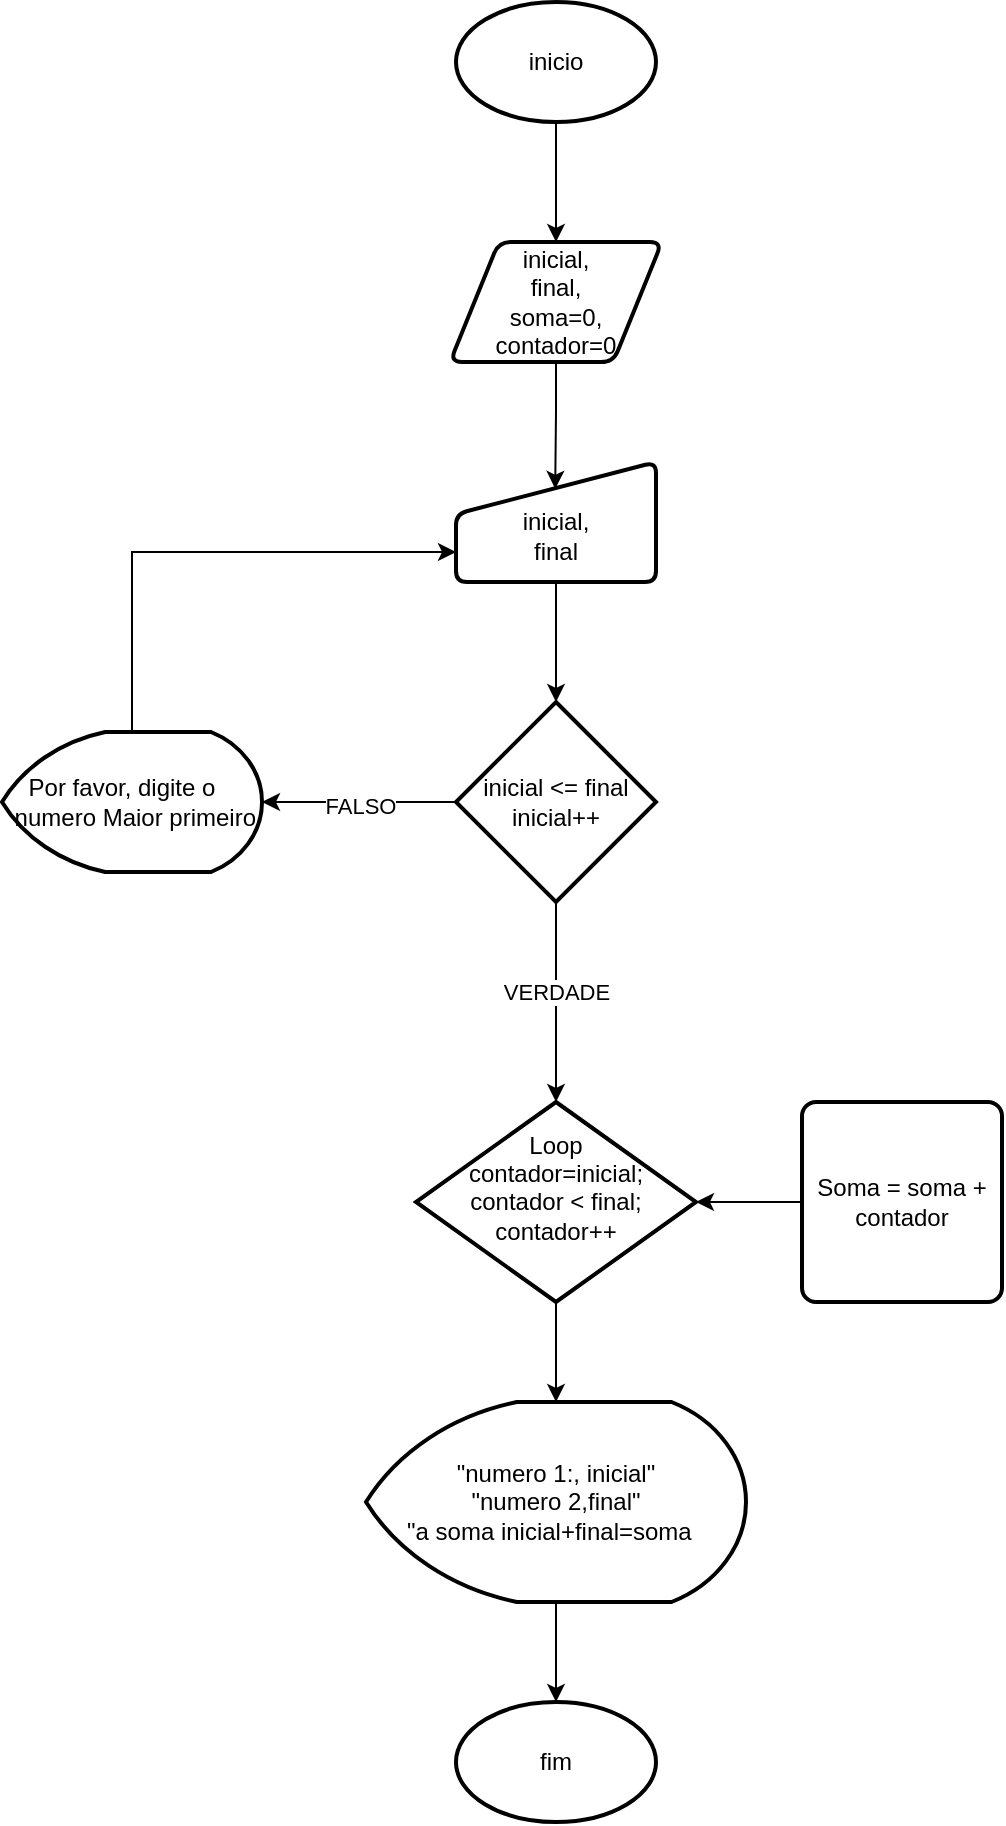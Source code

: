 <mxfile version="24.5.4" type="device">
  <diagram id="IA2UdnwlwbQNkzLpepfi" name="Página-1">
    <mxGraphModel dx="520" dy="561" grid="1" gridSize="10" guides="1" tooltips="1" connect="1" arrows="1" fold="1" page="1" pageScale="1" pageWidth="827" pageHeight="1169" math="0" shadow="0">
      <root>
        <mxCell id="0" />
        <mxCell id="1" parent="0" />
        <mxCell id="OFZFJa5lLZnfn-5Ri7tf-5" value="" style="edgeStyle=orthogonalEdgeStyle;rounded=0;orthogonalLoop=1;jettySize=auto;html=1;" edge="1" parent="1" source="OFZFJa5lLZnfn-5Ri7tf-1" target="OFZFJa5lLZnfn-5Ri7tf-2">
          <mxGeometry relative="1" as="geometry" />
        </mxCell>
        <mxCell id="OFZFJa5lLZnfn-5Ri7tf-1" value="inicio" style="strokeWidth=2;html=1;shape=mxgraph.flowchart.start_1;whiteSpace=wrap;" vertex="1" parent="1">
          <mxGeometry x="367" y="30" width="100" height="60" as="geometry" />
        </mxCell>
        <mxCell id="OFZFJa5lLZnfn-5Ri7tf-7" value="" style="edgeStyle=orthogonalEdgeStyle;rounded=0;orthogonalLoop=1;jettySize=auto;html=1;entryX=0.496;entryY=0.223;entryDx=0;entryDy=0;entryPerimeter=0;" edge="1" parent="1" source="OFZFJa5lLZnfn-5Ri7tf-2" target="OFZFJa5lLZnfn-5Ri7tf-6">
          <mxGeometry relative="1" as="geometry" />
        </mxCell>
        <mxCell id="OFZFJa5lLZnfn-5Ri7tf-2" value="inicial,&lt;div&gt;final,&lt;/div&gt;&lt;div&gt;soma=0,&lt;/div&gt;&lt;div&gt;contador=0&lt;/div&gt;" style="shape=parallelogram;html=1;strokeWidth=2;perimeter=parallelogramPerimeter;whiteSpace=wrap;rounded=1;arcSize=12;size=0.23;" vertex="1" parent="1">
          <mxGeometry x="364" y="150" width="106" height="60" as="geometry" />
        </mxCell>
        <mxCell id="OFZFJa5lLZnfn-5Ri7tf-9" value="" style="edgeStyle=orthogonalEdgeStyle;rounded=0;orthogonalLoop=1;jettySize=auto;html=1;" edge="1" parent="1" source="OFZFJa5lLZnfn-5Ri7tf-6" target="OFZFJa5lLZnfn-5Ri7tf-8">
          <mxGeometry relative="1" as="geometry" />
        </mxCell>
        <mxCell id="OFZFJa5lLZnfn-5Ri7tf-6" value="&lt;div&gt;&lt;br&gt;&lt;/div&gt;inicial,&lt;div&gt;final&lt;/div&gt;" style="html=1;strokeWidth=2;shape=manualInput;whiteSpace=wrap;rounded=1;size=26;arcSize=11;" vertex="1" parent="1">
          <mxGeometry x="367" y="260" width="100" height="60" as="geometry" />
        </mxCell>
        <mxCell id="OFZFJa5lLZnfn-5Ri7tf-12" value="" style="edgeStyle=orthogonalEdgeStyle;rounded=0;orthogonalLoop=1;jettySize=auto;html=1;" edge="1" parent="1" source="OFZFJa5lLZnfn-5Ri7tf-8" target="OFZFJa5lLZnfn-5Ri7tf-11">
          <mxGeometry relative="1" as="geometry" />
        </mxCell>
        <mxCell id="OFZFJa5lLZnfn-5Ri7tf-15" value="VERDADE" style="edgeLabel;html=1;align=center;verticalAlign=middle;resizable=0;points=[];" vertex="1" connectable="0" parent="OFZFJa5lLZnfn-5Ri7tf-12">
          <mxGeometry x="-0.096" relative="1" as="geometry">
            <mxPoint as="offset" />
          </mxGeometry>
        </mxCell>
        <mxCell id="OFZFJa5lLZnfn-5Ri7tf-18" value="" style="edgeStyle=orthogonalEdgeStyle;rounded=0;orthogonalLoop=1;jettySize=auto;html=1;" edge="1" parent="1" source="OFZFJa5lLZnfn-5Ri7tf-8" target="OFZFJa5lLZnfn-5Ri7tf-16">
          <mxGeometry relative="1" as="geometry" />
        </mxCell>
        <mxCell id="OFZFJa5lLZnfn-5Ri7tf-19" value="FALSO" style="edgeLabel;html=1;align=center;verticalAlign=middle;resizable=0;points=[];" vertex="1" connectable="0" parent="OFZFJa5lLZnfn-5Ri7tf-18">
          <mxGeometry x="-0.002" y="2" relative="1" as="geometry">
            <mxPoint as="offset" />
          </mxGeometry>
        </mxCell>
        <mxCell id="OFZFJa5lLZnfn-5Ri7tf-8" value="inicial &amp;lt;= final&lt;div&gt;inicial++&lt;/div&gt;" style="strokeWidth=2;html=1;shape=mxgraph.flowchart.decision;whiteSpace=wrap;" vertex="1" parent="1">
          <mxGeometry x="367" y="380" width="100" height="100" as="geometry" />
        </mxCell>
        <mxCell id="OFZFJa5lLZnfn-5Ri7tf-23" value="" style="edgeStyle=orthogonalEdgeStyle;rounded=0;orthogonalLoop=1;jettySize=auto;html=1;" edge="1" parent="1" source="OFZFJa5lLZnfn-5Ri7tf-11" target="OFZFJa5lLZnfn-5Ri7tf-22">
          <mxGeometry relative="1" as="geometry" />
        </mxCell>
        <mxCell id="OFZFJa5lLZnfn-5Ri7tf-11" value="Loop&lt;div&gt;&lt;span style=&quot;background-color: initial;&quot;&gt;contador=inicial;&lt;/span&gt;&lt;/div&gt;&lt;div&gt;&lt;span style=&quot;background-color: initial;&quot;&gt;contador &amp;lt; final;&lt;/span&gt;&lt;/div&gt;&lt;div&gt;&lt;span style=&quot;background-color: initial;&quot;&gt;contador++&lt;/span&gt;&lt;/div&gt;&lt;div&gt;&lt;br&gt;&lt;/div&gt;" style="strokeWidth=2;html=1;shape=mxgraph.flowchart.decision;whiteSpace=wrap;" vertex="1" parent="1">
          <mxGeometry x="347" y="580" width="140" height="100" as="geometry" />
        </mxCell>
        <mxCell id="OFZFJa5lLZnfn-5Ri7tf-17" style="edgeStyle=orthogonalEdgeStyle;rounded=0;orthogonalLoop=1;jettySize=auto;html=1;exitX=0.5;exitY=0;exitDx=0;exitDy=0;exitPerimeter=0;entryX=0;entryY=0.75;entryDx=0;entryDy=0;" edge="1" parent="1" source="OFZFJa5lLZnfn-5Ri7tf-16" target="OFZFJa5lLZnfn-5Ri7tf-6">
          <mxGeometry relative="1" as="geometry" />
        </mxCell>
        <mxCell id="OFZFJa5lLZnfn-5Ri7tf-16" value="Por favor, digite o&amp;nbsp; &amp;nbsp; &amp;nbsp;numero Maior primeiro" style="strokeWidth=2;html=1;shape=mxgraph.flowchart.display;whiteSpace=wrap;" vertex="1" parent="1">
          <mxGeometry x="140" y="395" width="130" height="70" as="geometry" />
        </mxCell>
        <mxCell id="OFZFJa5lLZnfn-5Ri7tf-21" value="" style="edgeStyle=orthogonalEdgeStyle;rounded=0;orthogonalLoop=1;jettySize=auto;html=1;" edge="1" parent="1" source="OFZFJa5lLZnfn-5Ri7tf-20" target="OFZFJa5lLZnfn-5Ri7tf-11">
          <mxGeometry relative="1" as="geometry" />
        </mxCell>
        <mxCell id="OFZFJa5lLZnfn-5Ri7tf-20" value="Soma = soma + contador" style="rounded=1;whiteSpace=wrap;html=1;absoluteArcSize=1;arcSize=14;strokeWidth=2;" vertex="1" parent="1">
          <mxGeometry x="540" y="580" width="100" height="100" as="geometry" />
        </mxCell>
        <mxCell id="OFZFJa5lLZnfn-5Ri7tf-26" value="" style="edgeStyle=orthogonalEdgeStyle;rounded=0;orthogonalLoop=1;jettySize=auto;html=1;" edge="1" parent="1" source="OFZFJa5lLZnfn-5Ri7tf-22" target="OFZFJa5lLZnfn-5Ri7tf-25">
          <mxGeometry relative="1" as="geometry" />
        </mxCell>
        <mxCell id="OFZFJa5lLZnfn-5Ri7tf-22" value="&quot;numero 1:, inicial&quot;&lt;div&gt;&quot;numero 2,final&quot;&lt;/div&gt;&lt;div&gt;&lt;span style=&quot;background-color: initial;&quot;&gt;&quot;a soma inicial+final=soma&amp;nbsp;&amp;nbsp;&lt;/span&gt;&lt;br&gt;&lt;/div&gt;" style="strokeWidth=2;html=1;shape=mxgraph.flowchart.display;whiteSpace=wrap;" vertex="1" parent="1">
          <mxGeometry x="322" y="730" width="190" height="100" as="geometry" />
        </mxCell>
        <mxCell id="OFZFJa5lLZnfn-5Ri7tf-25" value="fim" style="strokeWidth=2;html=1;shape=mxgraph.flowchart.start_1;whiteSpace=wrap;" vertex="1" parent="1">
          <mxGeometry x="367" y="880" width="100" height="60" as="geometry" />
        </mxCell>
      </root>
    </mxGraphModel>
  </diagram>
</mxfile>
